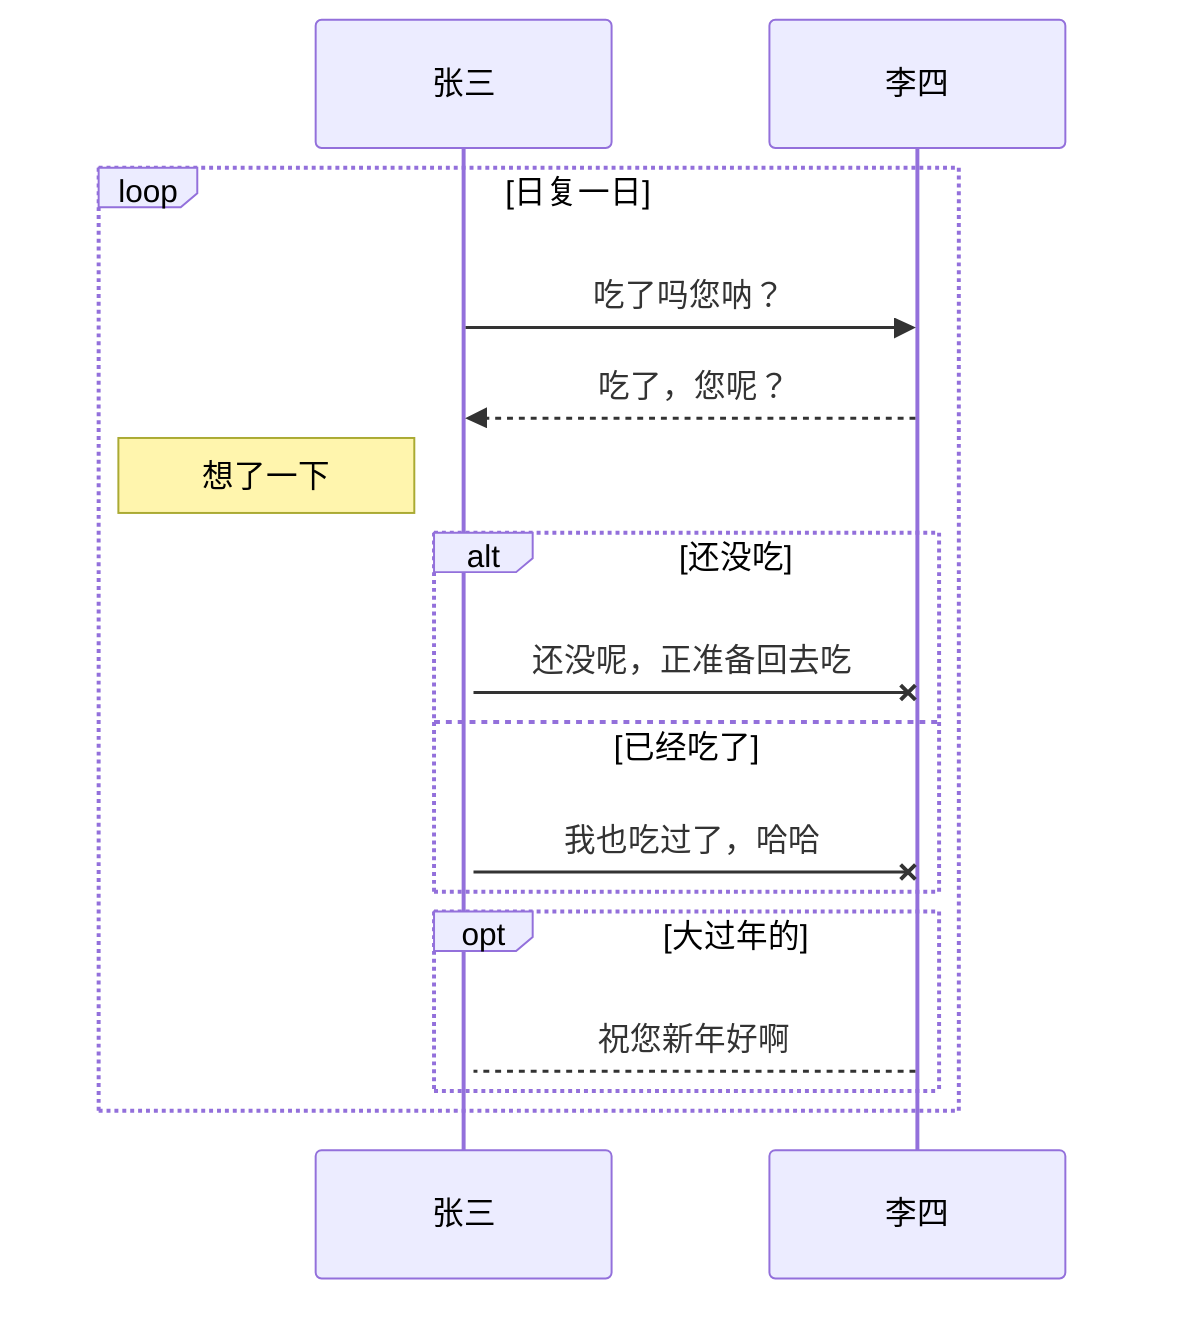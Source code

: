 sequenceDiagram
    participant z as 张三
    participant l as 李四
    loop 日复一日
        z->>l: 吃了吗您呐？
        l-->>z: 吃了，您呢？
        activate z
        Note left of z: 想了一下
        alt 还没吃
            z-xl: 还没呢，正准备回去吃
        else 已经吃了
            z-xl: 我也吃过了，哈哈
        end
        opt 大过年的
            l-->z: 祝您新年好啊
        end
    end